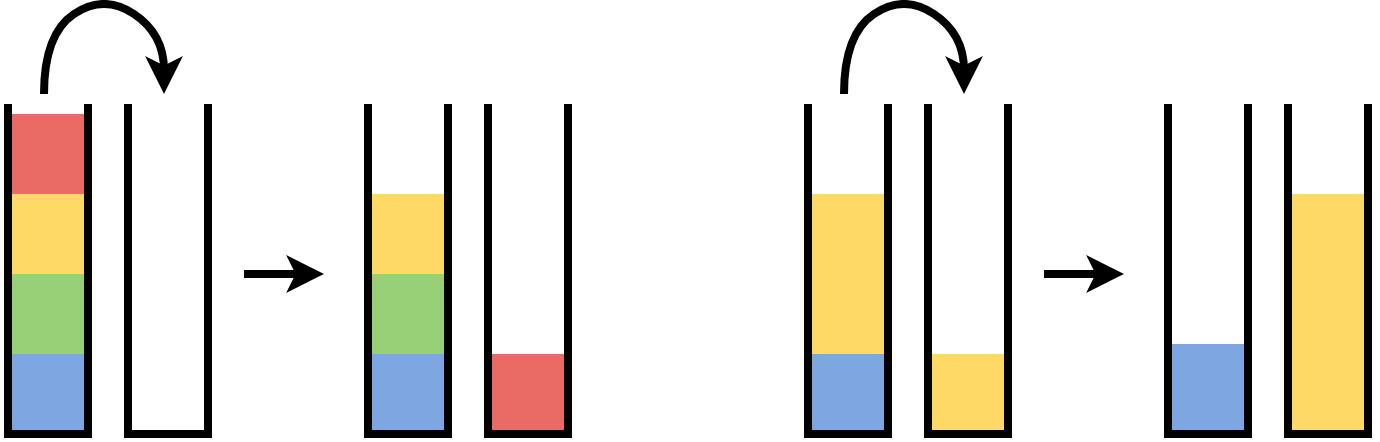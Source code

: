 <mxfile version="24.7.8">
  <diagram name="Page-1" id="EadPwYNy3dfp_SH2Ku7o">
    <mxGraphModel dx="1242" dy="907" grid="1" gridSize="10" guides="1" tooltips="1" connect="1" arrows="1" fold="1" page="1" pageScale="1" pageWidth="827" pageHeight="1169" math="0" shadow="0">
      <root>
        <mxCell id="0" />
        <mxCell id="1" parent="0" />
        <mxCell id="_lCngtu0op621oefFCKZ-1" value="" style="group" vertex="1" connectable="0" parent="1">
          <mxGeometry x="80" y="105" width="44" height="165" as="geometry" />
        </mxCell>
        <mxCell id="_lCngtu0op621oefFCKZ-2" value="" style="rounded=0;whiteSpace=wrap;html=1;strokeColor=none;fillStyle=solid;fillColor=#7EA6E0;container=0;" vertex="1" parent="_lCngtu0op621oefFCKZ-1">
          <mxGeometry x="2" y="120" width="40" height="45" as="geometry" />
        </mxCell>
        <mxCell id="_lCngtu0op621oefFCKZ-3" value="" style="rounded=0;whiteSpace=wrap;html=1;strokeColor=none;fillStyle=solid;fillColor=#97D077;container=0;" vertex="1" parent="_lCngtu0op621oefFCKZ-1">
          <mxGeometry x="2" y="80" width="40" height="45" as="geometry" />
        </mxCell>
        <mxCell id="_lCngtu0op621oefFCKZ-4" value="" style="rounded=0;whiteSpace=wrap;html=1;strokeColor=none;fillStyle=solid;fillColor=#FFD966;container=0;" vertex="1" parent="_lCngtu0op621oefFCKZ-1">
          <mxGeometry x="2" y="40" width="40" height="45" as="geometry" />
        </mxCell>
        <mxCell id="_lCngtu0op621oefFCKZ-5" value="" style="rounded=0;whiteSpace=wrap;html=1;strokeColor=none;fillStyle=solid;fillColor=#EA6B66;container=0;" vertex="1" parent="_lCngtu0op621oefFCKZ-1">
          <mxGeometry x="2" y="5" width="40" height="40" as="geometry" />
        </mxCell>
        <mxCell id="_lCngtu0op621oefFCKZ-6" value="" style="endArrow=none;html=1;rounded=0;strokeWidth=4;" edge="1" parent="_lCngtu0op621oefFCKZ-1">
          <mxGeometry width="50" height="50" relative="1" as="geometry">
            <mxPoint x="42" y="165" as="sourcePoint" />
            <mxPoint x="42" as="targetPoint" />
          </mxGeometry>
        </mxCell>
        <mxCell id="_lCngtu0op621oefFCKZ-7" value="" style="endArrow=none;html=1;rounded=0;strokeWidth=4;" edge="1" parent="_lCngtu0op621oefFCKZ-1">
          <mxGeometry width="50" height="50" relative="1" as="geometry">
            <mxPoint x="2" y="165" as="sourcePoint" />
            <mxPoint x="2" as="targetPoint" />
          </mxGeometry>
        </mxCell>
        <mxCell id="_lCngtu0op621oefFCKZ-8" value="" style="endArrow=none;html=1;rounded=0;strokeWidth=4;" edge="1" parent="_lCngtu0op621oefFCKZ-1">
          <mxGeometry width="50" height="50" relative="1" as="geometry">
            <mxPoint x="44" y="165" as="sourcePoint" />
            <mxPoint y="165" as="targetPoint" />
          </mxGeometry>
        </mxCell>
        <mxCell id="_lCngtu0op621oefFCKZ-9" value="" style="group" vertex="1" connectable="0" parent="1">
          <mxGeometry x="140" y="105" width="44" height="165" as="geometry" />
        </mxCell>
        <mxCell id="_lCngtu0op621oefFCKZ-10" value="" style="endArrow=none;html=1;rounded=0;strokeWidth=4;" edge="1" parent="_lCngtu0op621oefFCKZ-9">
          <mxGeometry width="50" height="50" relative="1" as="geometry">
            <mxPoint x="2" y="165" as="sourcePoint" />
            <mxPoint x="2" as="targetPoint" />
          </mxGeometry>
        </mxCell>
        <mxCell id="_lCngtu0op621oefFCKZ-11" value="" style="endArrow=none;html=1;rounded=0;strokeWidth=4;" edge="1" parent="_lCngtu0op621oefFCKZ-9">
          <mxGeometry width="50" height="50" relative="1" as="geometry">
            <mxPoint x="42" y="165" as="sourcePoint" />
            <mxPoint x="42" as="targetPoint" />
          </mxGeometry>
        </mxCell>
        <mxCell id="_lCngtu0op621oefFCKZ-12" value="" style="endArrow=none;html=1;rounded=0;strokeWidth=4;" edge="1" parent="_lCngtu0op621oefFCKZ-9">
          <mxGeometry width="50" height="50" relative="1" as="geometry">
            <mxPoint x="44" y="165" as="sourcePoint" />
            <mxPoint y="165" as="targetPoint" />
          </mxGeometry>
        </mxCell>
        <mxCell id="_lCngtu0op621oefFCKZ-13" value="" style="endArrow=classic;html=1;rounded=0;curved=1;strokeWidth=4;" edge="1" parent="1">
          <mxGeometry width="50" height="50" relative="1" as="geometry">
            <mxPoint x="100" y="100" as="sourcePoint" />
            <mxPoint x="160" y="100" as="targetPoint" />
            <Array as="points">
              <mxPoint x="100" y="70" />
              <mxPoint x="130" y="50" />
              <mxPoint x="160" y="70" />
            </Array>
          </mxGeometry>
        </mxCell>
        <mxCell id="_lCngtu0op621oefFCKZ-14" value="" style="group" vertex="1" connectable="0" parent="1">
          <mxGeometry x="260" y="105" width="44" height="165" as="geometry" />
        </mxCell>
        <mxCell id="_lCngtu0op621oefFCKZ-15" value="" style="rounded=0;whiteSpace=wrap;html=1;strokeColor=none;fillStyle=solid;fillColor=#7EA6E0;container=0;" vertex="1" parent="_lCngtu0op621oefFCKZ-14">
          <mxGeometry x="2" y="120" width="40" height="45" as="geometry" />
        </mxCell>
        <mxCell id="_lCngtu0op621oefFCKZ-16" value="" style="rounded=0;whiteSpace=wrap;html=1;strokeColor=none;fillStyle=solid;fillColor=#97D077;container=0;" vertex="1" parent="_lCngtu0op621oefFCKZ-14">
          <mxGeometry x="2" y="80" width="40" height="45" as="geometry" />
        </mxCell>
        <mxCell id="_lCngtu0op621oefFCKZ-17" value="" style="rounded=0;whiteSpace=wrap;html=1;strokeColor=none;fillStyle=solid;fillColor=#FFD966;container=0;" vertex="1" parent="_lCngtu0op621oefFCKZ-14">
          <mxGeometry x="2" y="45" width="40" height="40" as="geometry" />
        </mxCell>
        <mxCell id="_lCngtu0op621oefFCKZ-18" value="" style="endArrow=none;html=1;rounded=0;strokeWidth=4;" edge="1" parent="_lCngtu0op621oefFCKZ-14">
          <mxGeometry width="50" height="50" relative="1" as="geometry">
            <mxPoint x="42" y="165" as="sourcePoint" />
            <mxPoint x="42" as="targetPoint" />
          </mxGeometry>
        </mxCell>
        <mxCell id="_lCngtu0op621oefFCKZ-19" value="" style="endArrow=none;html=1;rounded=0;strokeWidth=4;" edge="1" parent="_lCngtu0op621oefFCKZ-14">
          <mxGeometry width="50" height="50" relative="1" as="geometry">
            <mxPoint x="2" y="165" as="sourcePoint" />
            <mxPoint x="2" as="targetPoint" />
          </mxGeometry>
        </mxCell>
        <mxCell id="_lCngtu0op621oefFCKZ-20" value="" style="endArrow=none;html=1;rounded=0;strokeWidth=4;" edge="1" parent="_lCngtu0op621oefFCKZ-14">
          <mxGeometry width="50" height="50" relative="1" as="geometry">
            <mxPoint x="44" y="165" as="sourcePoint" />
            <mxPoint y="165" as="targetPoint" />
          </mxGeometry>
        </mxCell>
        <mxCell id="_lCngtu0op621oefFCKZ-21" value="" style="group" vertex="1" connectable="0" parent="1">
          <mxGeometry x="320" y="105" width="44" height="165" as="geometry" />
        </mxCell>
        <mxCell id="_lCngtu0op621oefFCKZ-22" value="" style="rounded=0;whiteSpace=wrap;html=1;strokeColor=none;fillStyle=solid;fillColor=#EA6B66;container=0;" vertex="1" parent="_lCngtu0op621oefFCKZ-21">
          <mxGeometry x="2" y="125" width="40" height="40" as="geometry" />
        </mxCell>
        <mxCell id="_lCngtu0op621oefFCKZ-23" value="" style="endArrow=none;html=1;rounded=0;strokeWidth=4;" edge="1" parent="_lCngtu0op621oefFCKZ-21">
          <mxGeometry width="50" height="50" relative="1" as="geometry">
            <mxPoint x="2" y="165" as="sourcePoint" />
            <mxPoint x="2" as="targetPoint" />
          </mxGeometry>
        </mxCell>
        <mxCell id="_lCngtu0op621oefFCKZ-24" value="" style="endArrow=none;html=1;rounded=0;strokeWidth=4;" edge="1" parent="_lCngtu0op621oefFCKZ-21">
          <mxGeometry width="50" height="50" relative="1" as="geometry">
            <mxPoint x="42" y="165" as="sourcePoint" />
            <mxPoint x="42" as="targetPoint" />
          </mxGeometry>
        </mxCell>
        <mxCell id="_lCngtu0op621oefFCKZ-25" value="" style="endArrow=none;html=1;rounded=0;strokeWidth=4;" edge="1" parent="_lCngtu0op621oefFCKZ-21">
          <mxGeometry width="50" height="50" relative="1" as="geometry">
            <mxPoint x="44" y="165" as="sourcePoint" />
            <mxPoint y="165" as="targetPoint" />
          </mxGeometry>
        </mxCell>
        <mxCell id="_lCngtu0op621oefFCKZ-26" value="" style="endArrow=classic;html=1;rounded=0;curved=1;strokeWidth=4;" edge="1" parent="1">
          <mxGeometry width="50" height="50" relative="1" as="geometry">
            <mxPoint x="200" y="190" as="sourcePoint" />
            <mxPoint x="240" y="190" as="targetPoint" />
            <Array as="points" />
          </mxGeometry>
        </mxCell>
        <mxCell id="_lCngtu0op621oefFCKZ-27" value="" style="group" vertex="1" connectable="0" parent="1">
          <mxGeometry x="480" y="105" width="44" height="165" as="geometry" />
        </mxCell>
        <mxCell id="_lCngtu0op621oefFCKZ-28" value="" style="rounded=0;whiteSpace=wrap;html=1;strokeColor=none;fillStyle=solid;fillColor=#7EA6E0;container=0;" vertex="1" parent="_lCngtu0op621oefFCKZ-27">
          <mxGeometry x="2" y="120" width="40" height="45" as="geometry" />
        </mxCell>
        <mxCell id="_lCngtu0op621oefFCKZ-29" value="" style="rounded=0;whiteSpace=wrap;html=1;strokeColor=none;fillStyle=solid;fillColor=#FFD966;container=0;" vertex="1" parent="_lCngtu0op621oefFCKZ-27">
          <mxGeometry x="2" y="80" width="40" height="45" as="geometry" />
        </mxCell>
        <mxCell id="_lCngtu0op621oefFCKZ-30" value="" style="rounded=0;whiteSpace=wrap;html=1;strokeColor=none;fillStyle=solid;fillColor=#FFD966;container=0;" vertex="1" parent="_lCngtu0op621oefFCKZ-27">
          <mxGeometry x="2" y="45" width="40" height="40" as="geometry" />
        </mxCell>
        <mxCell id="_lCngtu0op621oefFCKZ-31" value="" style="endArrow=none;html=1;rounded=0;strokeWidth=4;" edge="1" parent="_lCngtu0op621oefFCKZ-27">
          <mxGeometry width="50" height="50" relative="1" as="geometry">
            <mxPoint x="42" y="165" as="sourcePoint" />
            <mxPoint x="42" as="targetPoint" />
          </mxGeometry>
        </mxCell>
        <mxCell id="_lCngtu0op621oefFCKZ-32" value="" style="endArrow=none;html=1;rounded=0;strokeWidth=4;" edge="1" parent="_lCngtu0op621oefFCKZ-27">
          <mxGeometry width="50" height="50" relative="1" as="geometry">
            <mxPoint x="2" y="165" as="sourcePoint" />
            <mxPoint x="2" as="targetPoint" />
          </mxGeometry>
        </mxCell>
        <mxCell id="_lCngtu0op621oefFCKZ-33" value="" style="endArrow=none;html=1;rounded=0;strokeWidth=4;" edge="1" parent="_lCngtu0op621oefFCKZ-27">
          <mxGeometry width="50" height="50" relative="1" as="geometry">
            <mxPoint x="44" y="165" as="sourcePoint" />
            <mxPoint y="165" as="targetPoint" />
          </mxGeometry>
        </mxCell>
        <mxCell id="_lCngtu0op621oefFCKZ-34" value="" style="group" vertex="1" connectable="0" parent="1">
          <mxGeometry x="540" y="105" width="44" height="165" as="geometry" />
        </mxCell>
        <mxCell id="_lCngtu0op621oefFCKZ-35" value="" style="rounded=0;whiteSpace=wrap;html=1;strokeColor=none;fillStyle=solid;fillColor=#FFD966;container=0;" vertex="1" parent="_lCngtu0op621oefFCKZ-34">
          <mxGeometry x="2" y="125" width="40" height="40" as="geometry" />
        </mxCell>
        <mxCell id="_lCngtu0op621oefFCKZ-36" value="" style="endArrow=none;html=1;rounded=0;strokeWidth=4;" edge="1" parent="_lCngtu0op621oefFCKZ-34">
          <mxGeometry width="50" height="50" relative="1" as="geometry">
            <mxPoint x="2" y="165" as="sourcePoint" />
            <mxPoint x="2" as="targetPoint" />
          </mxGeometry>
        </mxCell>
        <mxCell id="_lCngtu0op621oefFCKZ-37" value="" style="endArrow=none;html=1;rounded=0;strokeWidth=4;" edge="1" parent="_lCngtu0op621oefFCKZ-34">
          <mxGeometry width="50" height="50" relative="1" as="geometry">
            <mxPoint x="42" y="165" as="sourcePoint" />
            <mxPoint x="42" as="targetPoint" />
          </mxGeometry>
        </mxCell>
        <mxCell id="_lCngtu0op621oefFCKZ-38" value="" style="endArrow=none;html=1;rounded=0;strokeWidth=4;" edge="1" parent="_lCngtu0op621oefFCKZ-34">
          <mxGeometry width="50" height="50" relative="1" as="geometry">
            <mxPoint x="44" y="165" as="sourcePoint" />
            <mxPoint y="165" as="targetPoint" />
          </mxGeometry>
        </mxCell>
        <mxCell id="_lCngtu0op621oefFCKZ-39" value="" style="endArrow=classic;html=1;rounded=0;curved=1;strokeWidth=4;" edge="1" parent="1">
          <mxGeometry width="50" height="50" relative="1" as="geometry">
            <mxPoint x="500" y="100" as="sourcePoint" />
            <mxPoint x="560" y="100" as="targetPoint" />
            <Array as="points">
              <mxPoint x="500" y="70" />
              <mxPoint x="530" y="50" />
              <mxPoint x="560" y="70" />
            </Array>
          </mxGeometry>
        </mxCell>
        <mxCell id="_lCngtu0op621oefFCKZ-40" value="" style="endArrow=classic;html=1;rounded=0;curved=1;strokeWidth=4;" edge="1" parent="1">
          <mxGeometry width="50" height="50" relative="1" as="geometry">
            <mxPoint x="600" y="190" as="sourcePoint" />
            <mxPoint x="640" y="190" as="targetPoint" />
            <Array as="points" />
          </mxGeometry>
        </mxCell>
        <mxCell id="_lCngtu0op621oefFCKZ-41" value="" style="group" vertex="1" connectable="0" parent="1">
          <mxGeometry x="660" y="105" width="44" height="165" as="geometry" />
        </mxCell>
        <mxCell id="_lCngtu0op621oefFCKZ-42" value="" style="rounded=0;whiteSpace=wrap;html=1;strokeColor=none;fillStyle=solid;fillColor=#7EA6E0;container=0;" vertex="1" parent="_lCngtu0op621oefFCKZ-41">
          <mxGeometry x="2" y="120" width="40" height="45" as="geometry" />
        </mxCell>
        <mxCell id="_lCngtu0op621oefFCKZ-43" value="" style="endArrow=none;html=1;rounded=0;strokeWidth=4;" edge="1" parent="_lCngtu0op621oefFCKZ-41">
          <mxGeometry width="50" height="50" relative="1" as="geometry">
            <mxPoint x="42" y="165" as="sourcePoint" />
            <mxPoint x="42" as="targetPoint" />
          </mxGeometry>
        </mxCell>
        <mxCell id="_lCngtu0op621oefFCKZ-44" value="" style="endArrow=none;html=1;rounded=0;strokeWidth=4;" edge="1" parent="_lCngtu0op621oefFCKZ-41">
          <mxGeometry width="50" height="50" relative="1" as="geometry">
            <mxPoint x="2" y="165" as="sourcePoint" />
            <mxPoint x="2" as="targetPoint" />
          </mxGeometry>
        </mxCell>
        <mxCell id="_lCngtu0op621oefFCKZ-45" value="" style="endArrow=none;html=1;rounded=0;strokeWidth=4;" edge="1" parent="_lCngtu0op621oefFCKZ-41">
          <mxGeometry width="50" height="50" relative="1" as="geometry">
            <mxPoint x="44" y="165" as="sourcePoint" />
            <mxPoint y="165" as="targetPoint" />
          </mxGeometry>
        </mxCell>
        <mxCell id="_lCngtu0op621oefFCKZ-46" value="" style="group" vertex="1" connectable="0" parent="1">
          <mxGeometry x="720" y="105" width="44" height="165" as="geometry" />
        </mxCell>
        <mxCell id="_lCngtu0op621oefFCKZ-47" value="" style="rounded=0;whiteSpace=wrap;html=1;strokeColor=none;fillStyle=solid;fillColor=#FFD966;container=0;" vertex="1" parent="_lCngtu0op621oefFCKZ-46">
          <mxGeometry y="45" width="40" height="40" as="geometry" />
        </mxCell>
        <mxCell id="_lCngtu0op621oefFCKZ-48" value="" style="rounded=0;whiteSpace=wrap;html=1;strokeColor=none;fillStyle=solid;fillColor=#FFD966;container=0;" vertex="1" parent="_lCngtu0op621oefFCKZ-46">
          <mxGeometry y="80" width="40" height="45" as="geometry" />
        </mxCell>
        <mxCell id="_lCngtu0op621oefFCKZ-49" value="" style="rounded=0;whiteSpace=wrap;html=1;strokeColor=none;fillStyle=solid;fillColor=#FFD966;container=0;" vertex="1" parent="_lCngtu0op621oefFCKZ-46">
          <mxGeometry x="2" y="120" width="40" height="45" as="geometry" />
        </mxCell>
        <mxCell id="_lCngtu0op621oefFCKZ-50" value="" style="endArrow=none;html=1;rounded=0;strokeWidth=4;" edge="1" parent="_lCngtu0op621oefFCKZ-46">
          <mxGeometry width="50" height="50" relative="1" as="geometry">
            <mxPoint x="2" y="165" as="sourcePoint" />
            <mxPoint x="2" as="targetPoint" />
          </mxGeometry>
        </mxCell>
        <mxCell id="_lCngtu0op621oefFCKZ-51" value="" style="endArrow=none;html=1;rounded=0;strokeWidth=4;" edge="1" parent="_lCngtu0op621oefFCKZ-46">
          <mxGeometry width="50" height="50" relative="1" as="geometry">
            <mxPoint x="42" y="165" as="sourcePoint" />
            <mxPoint x="42" as="targetPoint" />
          </mxGeometry>
        </mxCell>
        <mxCell id="_lCngtu0op621oefFCKZ-52" value="" style="endArrow=none;html=1;rounded=0;strokeWidth=4;" edge="1" parent="_lCngtu0op621oefFCKZ-46">
          <mxGeometry width="50" height="50" relative="1" as="geometry">
            <mxPoint x="44" y="165" as="sourcePoint" />
            <mxPoint y="165" as="targetPoint" />
          </mxGeometry>
        </mxCell>
      </root>
    </mxGraphModel>
  </diagram>
</mxfile>
